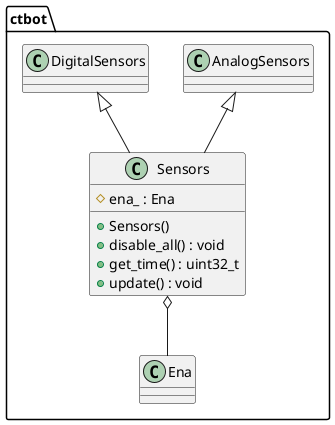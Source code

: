 @startuml sensors

namespace ctbot {
    class Sensors {
        +Sensors()
        +disable_all() : void
        +get_time() : uint32_t
        +update() : void
        #ena_ : Ena
    }

    Sensors o-- Ena

    AnalogSensors <|-- Sensors

    DigitalSensors <|-- Sensors
}

@enduml
